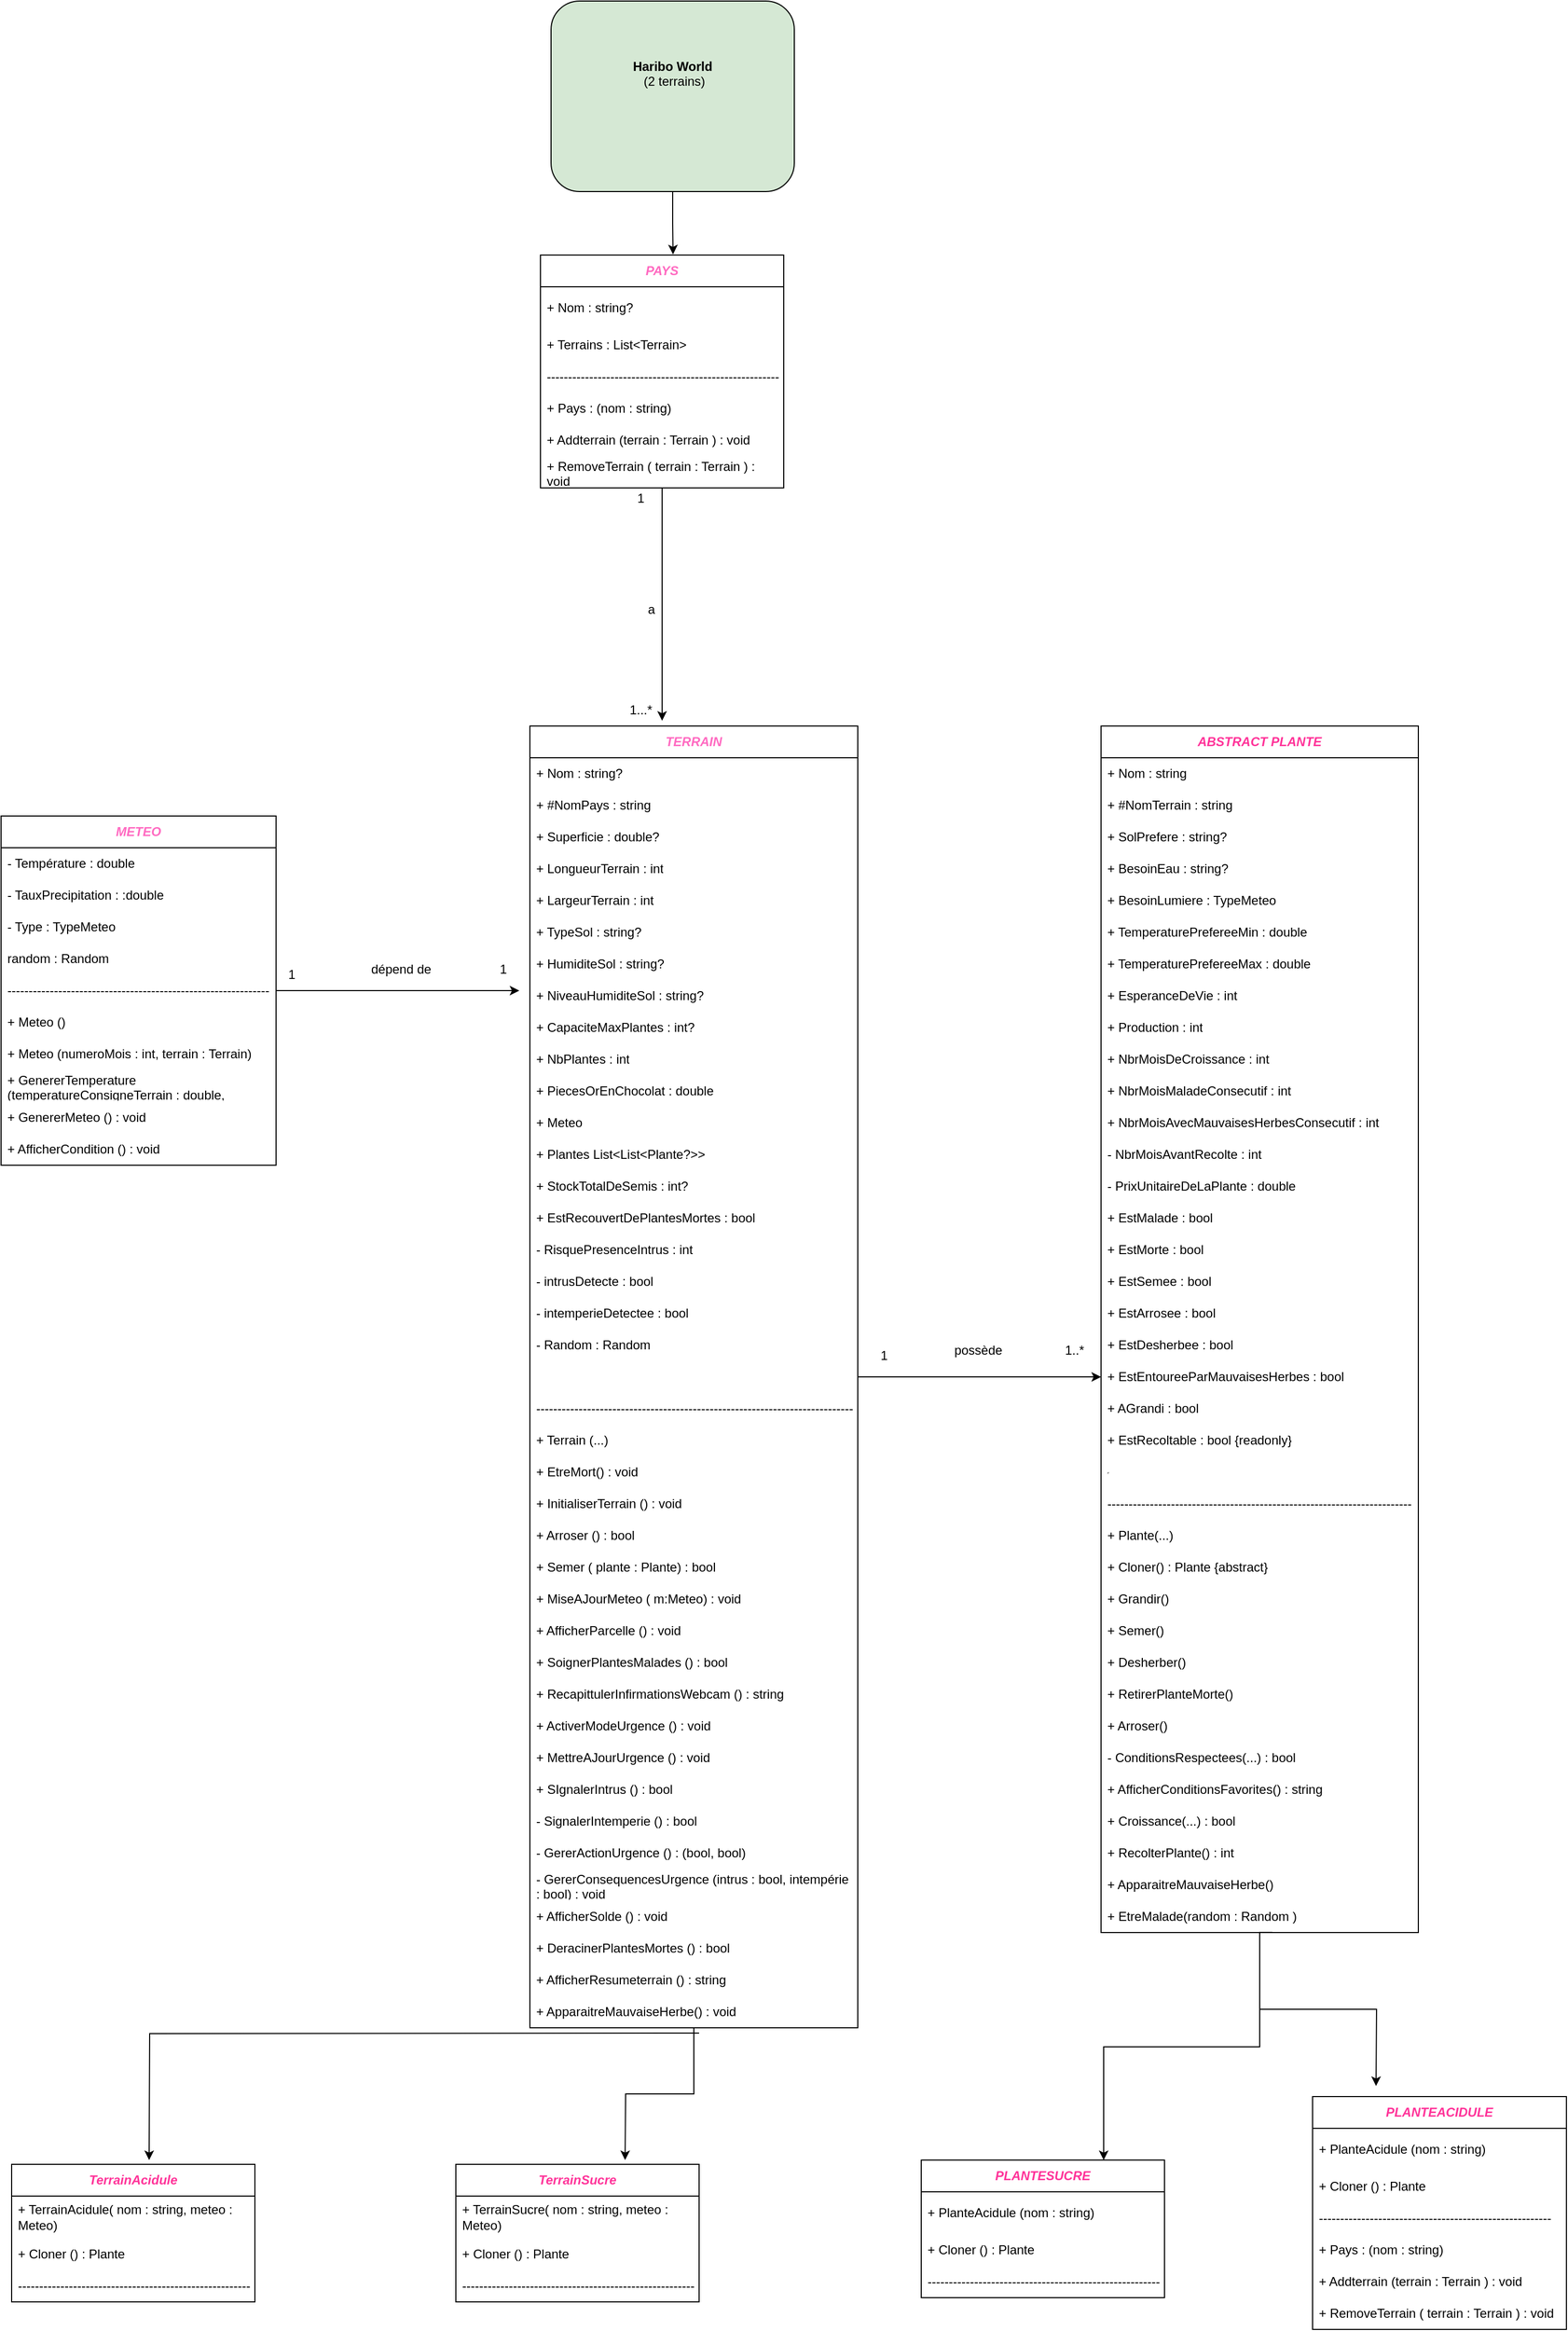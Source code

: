 <mxfile version="27.0.5">
  <diagram name="Page-1" id="EYV2EN1rzpi6UnxxphIq">
    <mxGraphModel dx="3484" dy="2849" grid="1" gridSize="10" guides="1" tooltips="1" connect="1" arrows="1" fold="1" page="1" pageScale="1" pageWidth="827" pageHeight="1169" math="0" shadow="0">
      <root>
        <mxCell id="0" />
        <mxCell id="1" parent="0" />
        <mxCell id="cwpiBcPENynCfEAYlMB5-4" style="edgeStyle=orthogonalEdgeStyle;rounded=0;orthogonalLoop=1;jettySize=auto;html=1;" edge="1" parent="1" source="jQ1ti13gLWVN2hdbeHUx-1">
          <mxGeometry relative="1" as="geometry">
            <mxPoint x="145" y="260" as="targetPoint" />
          </mxGeometry>
        </mxCell>
        <mxCell id="jQ1ti13gLWVN2hdbeHUx-1" value="&lt;font color=&quot;#ff6ac1&quot;&gt;&lt;span style=&quot;caret-color: rgb(255, 106, 193);&quot;&gt;&lt;b&gt;&lt;i&gt;PAYS&lt;/i&gt;&lt;/b&gt;&lt;/span&gt;&lt;/font&gt;" style="swimlane;fontStyle=0;childLayout=stackLayout;horizontal=1;startSize=30;horizontalStack=0;resizeParent=1;resizeParentMax=0;resizeLast=0;collapsible=1;marginBottom=0;whiteSpace=wrap;html=1;" parent="1" vertex="1">
          <mxGeometry x="30" y="-180" width="230" height="220" as="geometry">
            <mxRectangle x="320" y="70" width="70" height="30" as="alternateBounds" />
          </mxGeometry>
        </mxCell>
        <mxCell id="jQ1ti13gLWVN2hdbeHUx-2" value="+ Nom : string?" style="text;strokeColor=none;fillColor=none;align=left;verticalAlign=middle;spacingLeft=4;spacingRight=4;overflow=hidden;points=[[0,0.5],[1,0.5]];portConstraint=eastwest;rotatable=0;whiteSpace=wrap;html=1;" parent="jQ1ti13gLWVN2hdbeHUx-1" vertex="1">
          <mxGeometry y="30" width="230" height="40" as="geometry" />
        </mxCell>
        <mxCell id="jQ1ti13gLWVN2hdbeHUx-3" value="+ Terrains : List&amp;lt;Terrain&amp;gt;" style="text;strokeColor=none;fillColor=none;align=left;verticalAlign=middle;spacingLeft=4;spacingRight=4;overflow=hidden;points=[[0,0.5],[1,0.5]];portConstraint=eastwest;rotatable=0;whiteSpace=wrap;html=1;" parent="jQ1ti13gLWVN2hdbeHUx-1" vertex="1">
          <mxGeometry y="70" width="230" height="30" as="geometry" />
        </mxCell>
        <mxCell id="jQ1ti13gLWVN2hdbeHUx-10" value="-------------------------------------------------------" style="text;strokeColor=none;fillColor=none;align=left;verticalAlign=middle;spacingLeft=4;spacingRight=4;overflow=hidden;points=[[0,0.5],[1,0.5]];portConstraint=eastwest;rotatable=0;whiteSpace=wrap;html=1;" parent="jQ1ti13gLWVN2hdbeHUx-1" vertex="1">
          <mxGeometry y="100" width="230" height="30" as="geometry" />
        </mxCell>
        <mxCell id="jQ1ti13gLWVN2hdbeHUx-11" value="+ Pays : (nom : string)" style="text;strokeColor=none;fillColor=none;align=left;verticalAlign=middle;spacingLeft=4;spacingRight=4;overflow=hidden;points=[[0,0.5],[1,0.5]];portConstraint=eastwest;rotatable=0;whiteSpace=wrap;html=1;" parent="jQ1ti13gLWVN2hdbeHUx-1" vertex="1">
          <mxGeometry y="130" width="230" height="30" as="geometry" />
        </mxCell>
        <mxCell id="oMwAwxc9A62jlJf4TWYF-377" value="+ Addterrain (terrain : Terrain ) : void &amp;nbsp;" style="text;strokeColor=none;fillColor=none;align=left;verticalAlign=middle;spacingLeft=4;spacingRight=4;overflow=hidden;points=[[0,0.5],[1,0.5]];portConstraint=eastwest;rotatable=0;whiteSpace=wrap;html=1;" parent="jQ1ti13gLWVN2hdbeHUx-1" vertex="1">
          <mxGeometry y="160" width="230" height="30" as="geometry" />
        </mxCell>
        <mxCell id="oMwAwxc9A62jlJf4TWYF-376" value="+ RemoveTerrain ( terrain : Terrain ) : void" style="text;strokeColor=none;fillColor=none;align=left;verticalAlign=middle;spacingLeft=4;spacingRight=4;overflow=hidden;points=[[0,0.5],[1,0.5]];portConstraint=eastwest;rotatable=0;whiteSpace=wrap;html=1;" parent="jQ1ti13gLWVN2hdbeHUx-1" vertex="1">
          <mxGeometry y="190" width="230" height="30" as="geometry" />
        </mxCell>
        <mxCell id="cwpiBcPENynCfEAYlMB5-12" style="edgeStyle=orthogonalEdgeStyle;rounded=0;orthogonalLoop=1;jettySize=auto;html=1;" edge="1" parent="1" source="jQ1ti13gLWVN2hdbeHUx-5">
          <mxGeometry relative="1" as="geometry">
            <mxPoint x="10" y="515" as="targetPoint" />
          </mxGeometry>
        </mxCell>
        <mxCell id="jQ1ti13gLWVN2hdbeHUx-5" value="&lt;font color=&quot;#ff6ac1&quot;&gt;&lt;span style=&quot;caret-color: rgb(18, 18, 18);&quot;&gt;&lt;b&gt;&lt;i&gt;METEO&lt;/i&gt;&lt;/b&gt;&lt;/span&gt;&lt;/font&gt;" style="swimlane;fontStyle=0;childLayout=stackLayout;horizontal=1;startSize=30;horizontalStack=0;resizeParent=1;resizeParentMax=0;resizeLast=0;collapsible=1;marginBottom=0;whiteSpace=wrap;html=1;" parent="1" vertex="1">
          <mxGeometry x="-480" y="350" width="260" height="330" as="geometry" />
        </mxCell>
        <mxCell id="jQ1ti13gLWVN2hdbeHUx-6" value="- Température : double&amp;nbsp;" style="text;strokeColor=none;fillColor=none;align=left;verticalAlign=middle;spacingLeft=4;spacingRight=4;overflow=hidden;points=[[0,0.5],[1,0.5]];portConstraint=eastwest;rotatable=0;whiteSpace=wrap;html=1;" parent="jQ1ti13gLWVN2hdbeHUx-5" vertex="1">
          <mxGeometry y="30" width="260" height="30" as="geometry" />
        </mxCell>
        <mxCell id="jQ1ti13gLWVN2hdbeHUx-7" value="- TauxPrecipitation : :double&amp;nbsp;" style="text;strokeColor=none;fillColor=none;align=left;verticalAlign=middle;spacingLeft=4;spacingRight=4;overflow=hidden;points=[[0,0.5],[1,0.5]];portConstraint=eastwest;rotatable=0;whiteSpace=wrap;html=1;" parent="jQ1ti13gLWVN2hdbeHUx-5" vertex="1">
          <mxGeometry y="60" width="260" height="30" as="geometry" />
        </mxCell>
        <mxCell id="jQ1ti13gLWVN2hdbeHUx-8" value="- Type : TypeMeteo&amp;nbsp;" style="text;strokeColor=none;fillColor=none;align=left;verticalAlign=middle;spacingLeft=4;spacingRight=4;overflow=hidden;points=[[0,0.5],[1,0.5]];portConstraint=eastwest;rotatable=0;whiteSpace=wrap;html=1;" parent="jQ1ti13gLWVN2hdbeHUx-5" vertex="1">
          <mxGeometry y="90" width="260" height="30" as="geometry" />
        </mxCell>
        <mxCell id="oMwAwxc9A62jlJf4TWYF-383" value="random : Random" style="text;strokeColor=none;fillColor=none;align=left;verticalAlign=middle;spacingLeft=4;spacingRight=4;overflow=hidden;points=[[0,0.5],[1,0.5]];portConstraint=eastwest;rotatable=0;whiteSpace=wrap;html=1;" parent="jQ1ti13gLWVN2hdbeHUx-5" vertex="1">
          <mxGeometry y="120" width="260" height="30" as="geometry" />
        </mxCell>
        <mxCell id="oMwAwxc9A62jlJf4TWYF-382" value="--------------------------------------------------------------" style="text;strokeColor=none;fillColor=none;align=left;verticalAlign=middle;spacingLeft=4;spacingRight=4;overflow=hidden;points=[[0,0.5],[1,0.5]];portConstraint=eastwest;rotatable=0;whiteSpace=wrap;html=1;" parent="jQ1ti13gLWVN2hdbeHUx-5" vertex="1">
          <mxGeometry y="150" width="260" height="30" as="geometry" />
        </mxCell>
        <mxCell id="oMwAwxc9A62jlJf4TWYF-387" value="+ Meteo ()" style="text;strokeColor=none;fillColor=none;align=left;verticalAlign=middle;spacingLeft=4;spacingRight=4;overflow=hidden;points=[[0,0.5],[1,0.5]];portConstraint=eastwest;rotatable=0;whiteSpace=wrap;html=1;" parent="jQ1ti13gLWVN2hdbeHUx-5" vertex="1">
          <mxGeometry y="180" width="260" height="30" as="geometry" />
        </mxCell>
        <mxCell id="oMwAwxc9A62jlJf4TWYF-386" value="+ Meteo (numeroMois : int, terrain : Terrain)&amp;nbsp;" style="text;strokeColor=none;fillColor=none;align=left;verticalAlign=middle;spacingLeft=4;spacingRight=4;overflow=hidden;points=[[0,0.5],[1,0.5]];portConstraint=eastwest;rotatable=0;whiteSpace=wrap;html=1;" parent="jQ1ti13gLWVN2hdbeHUx-5" vertex="1">
          <mxGeometry y="210" width="260" height="30" as="geometry" />
        </mxCell>
        <mxCell id="oMwAwxc9A62jlJf4TWYF-385" value="+ GenererTemperature (temperatureConsigneTerrain : double, numéroMois : int) : double&amp;nbsp;" style="text;strokeColor=none;fillColor=none;align=left;verticalAlign=middle;spacingLeft=4;spacingRight=4;overflow=hidden;points=[[0,0.5],[1,0.5]];portConstraint=eastwest;rotatable=0;whiteSpace=wrap;html=1;" parent="jQ1ti13gLWVN2hdbeHUx-5" vertex="1">
          <mxGeometry y="240" width="260" height="30" as="geometry" />
        </mxCell>
        <mxCell id="oMwAwxc9A62jlJf4TWYF-384" value="+ GenererMeteo () : void" style="text;strokeColor=none;fillColor=none;align=left;verticalAlign=middle;spacingLeft=4;spacingRight=4;overflow=hidden;points=[[0,0.5],[1,0.5]];portConstraint=eastwest;rotatable=0;whiteSpace=wrap;html=1;" parent="jQ1ti13gLWVN2hdbeHUx-5" vertex="1">
          <mxGeometry y="270" width="260" height="30" as="geometry" />
        </mxCell>
        <mxCell id="oMwAwxc9A62jlJf4TWYF-388" value="+ AfficherCondition () : void&amp;nbsp;" style="text;strokeColor=none;fillColor=none;align=left;verticalAlign=middle;spacingLeft=4;spacingRight=4;overflow=hidden;points=[[0,0.5],[1,0.5]];portConstraint=eastwest;rotatable=0;whiteSpace=wrap;html=1;" parent="jQ1ti13gLWVN2hdbeHUx-5" vertex="1">
          <mxGeometry y="300" width="260" height="30" as="geometry" />
        </mxCell>
        <mxCell id="cwpiBcPENynCfEAYlMB5-7" style="edgeStyle=orthogonalEdgeStyle;rounded=0;orthogonalLoop=1;jettySize=auto;html=1;entryX=0;entryY=0.5;entryDx=0;entryDy=0;" edge="1" parent="1" source="jQ1ti13gLWVN2hdbeHUx-18" target="oMwAwxc9A62jlJf4TWYF-99">
          <mxGeometry relative="1" as="geometry" />
        </mxCell>
        <mxCell id="cwpiBcPENynCfEAYlMB5-8" style="edgeStyle=orthogonalEdgeStyle;rounded=0;orthogonalLoop=1;jettySize=auto;html=1;" edge="1" parent="1">
          <mxGeometry relative="1" as="geometry">
            <mxPoint x="-340" y="1620" as="targetPoint" />
            <mxPoint x="180" y="1500" as="sourcePoint" />
          </mxGeometry>
        </mxCell>
        <mxCell id="cwpiBcPENynCfEAYlMB5-9" style="edgeStyle=orthogonalEdgeStyle;rounded=0;orthogonalLoop=1;jettySize=auto;html=1;" edge="1" parent="1" source="jQ1ti13gLWVN2hdbeHUx-18">
          <mxGeometry relative="1" as="geometry">
            <mxPoint x="110" y="1620" as="targetPoint" />
          </mxGeometry>
        </mxCell>
        <mxCell id="jQ1ti13gLWVN2hdbeHUx-18" value="&lt;font color=&quot;#ff6ac1&quot;&gt;&lt;span style=&quot;caret-color: rgb(255, 106, 193);&quot;&gt;&lt;b&gt;&lt;i&gt;TERRAIN&lt;/i&gt;&lt;/b&gt;&lt;/span&gt;&lt;/font&gt;" style="swimlane;fontStyle=0;childLayout=stackLayout;horizontal=1;startSize=30;horizontalStack=0;resizeParent=1;resizeParentMax=0;resizeLast=0;collapsible=1;marginBottom=0;whiteSpace=wrap;html=1;" parent="1" vertex="1">
          <mxGeometry x="20" y="265" width="310" height="1230" as="geometry" />
        </mxCell>
        <mxCell id="oMwAwxc9A62jlJf4TWYF-250" value="+ Nom : string?" style="text;strokeColor=none;fillColor=none;align=left;verticalAlign=middle;spacingLeft=4;spacingRight=4;overflow=hidden;points=[[0,0.5],[1,0.5]];portConstraint=eastwest;rotatable=0;whiteSpace=wrap;html=1;" parent="jQ1ti13gLWVN2hdbeHUx-18" vertex="1">
          <mxGeometry y="30" width="310" height="30" as="geometry" />
        </mxCell>
        <mxCell id="oMwAwxc9A62jlJf4TWYF-454" value="+ #NomPays : string" style="text;strokeColor=none;fillColor=none;align=left;verticalAlign=middle;spacingLeft=4;spacingRight=4;overflow=hidden;points=[[0,0.5],[1,0.5]];portConstraint=eastwest;rotatable=0;whiteSpace=wrap;html=1;" parent="jQ1ti13gLWVN2hdbeHUx-18" vertex="1">
          <mxGeometry y="60" width="310" height="30" as="geometry" />
        </mxCell>
        <mxCell id="oMwAwxc9A62jlJf4TWYF-57" value="+ Superficie : double?" style="text;strokeColor=none;fillColor=none;align=left;verticalAlign=middle;spacingLeft=4;spacingRight=4;overflow=hidden;points=[[0,0.5],[1,0.5]];portConstraint=eastwest;rotatable=0;whiteSpace=wrap;html=1;" parent="jQ1ti13gLWVN2hdbeHUx-18" vertex="1">
          <mxGeometry y="90" width="310" height="30" as="geometry" />
        </mxCell>
        <mxCell id="oMwAwxc9A62jlJf4TWYF-261" value="+ LongueurTerrain : int" style="text;strokeColor=none;fillColor=none;align=left;verticalAlign=middle;spacingLeft=4;spacingRight=4;overflow=hidden;points=[[0,0.5],[1,0.5]];portConstraint=eastwest;rotatable=0;whiteSpace=wrap;html=1;" parent="jQ1ti13gLWVN2hdbeHUx-18" vertex="1">
          <mxGeometry y="120" width="310" height="30" as="geometry" />
        </mxCell>
        <mxCell id="oMwAwxc9A62jlJf4TWYF-260" value="+ LargeurTerrain : int&amp;nbsp;" style="text;strokeColor=none;fillColor=none;align=left;verticalAlign=middle;spacingLeft=4;spacingRight=4;overflow=hidden;points=[[0,0.5],[1,0.5]];portConstraint=eastwest;rotatable=0;whiteSpace=wrap;html=1;" parent="jQ1ti13gLWVN2hdbeHUx-18" vertex="1">
          <mxGeometry y="150" width="310" height="30" as="geometry" />
        </mxCell>
        <mxCell id="oMwAwxc9A62jlJf4TWYF-259" value="+ TypeSol : string?&amp;nbsp;" style="text;strokeColor=none;fillColor=none;align=left;verticalAlign=middle;spacingLeft=4;spacingRight=4;overflow=hidden;points=[[0,0.5],[1,0.5]];portConstraint=eastwest;rotatable=0;whiteSpace=wrap;html=1;" parent="jQ1ti13gLWVN2hdbeHUx-18" vertex="1">
          <mxGeometry y="180" width="310" height="30" as="geometry" />
        </mxCell>
        <mxCell id="oMwAwxc9A62jlJf4TWYF-258" value="+ HumiditeSol : string?&amp;nbsp;" style="text;strokeColor=none;fillColor=none;align=left;verticalAlign=middle;spacingLeft=4;spacingRight=4;overflow=hidden;points=[[0,0.5],[1,0.5]];portConstraint=eastwest;rotatable=0;whiteSpace=wrap;html=1;" parent="jQ1ti13gLWVN2hdbeHUx-18" vertex="1">
          <mxGeometry y="210" width="310" height="30" as="geometry" />
        </mxCell>
        <mxCell id="oMwAwxc9A62jlJf4TWYF-257" value="+ NiveauHumiditeSol : string?" style="text;strokeColor=none;fillColor=none;align=left;verticalAlign=middle;spacingLeft=4;spacingRight=4;overflow=hidden;points=[[0,0.5],[1,0.5]];portConstraint=eastwest;rotatable=0;whiteSpace=wrap;html=1;" parent="jQ1ti13gLWVN2hdbeHUx-18" vertex="1">
          <mxGeometry y="240" width="310" height="30" as="geometry" />
        </mxCell>
        <mxCell id="oMwAwxc9A62jlJf4TWYF-256" value="+ CapaciteMaxPlantes : int?" style="text;strokeColor=none;fillColor=none;align=left;verticalAlign=middle;spacingLeft=4;spacingRight=4;overflow=hidden;points=[[0,0.5],[1,0.5]];portConstraint=eastwest;rotatable=0;whiteSpace=wrap;html=1;" parent="jQ1ti13gLWVN2hdbeHUx-18" vertex="1">
          <mxGeometry y="270" width="310" height="30" as="geometry" />
        </mxCell>
        <mxCell id="oMwAwxc9A62jlJf4TWYF-255" value="+ NbPlantes : int" style="text;strokeColor=none;fillColor=none;align=left;verticalAlign=middle;spacingLeft=4;spacingRight=4;overflow=hidden;points=[[0,0.5],[1,0.5]];portConstraint=eastwest;rotatable=0;whiteSpace=wrap;html=1;" parent="jQ1ti13gLWVN2hdbeHUx-18" vertex="1">
          <mxGeometry y="300" width="310" height="30" as="geometry" />
        </mxCell>
        <mxCell id="oMwAwxc9A62jlJf4TWYF-272" value="+ PiecesOrEnChocolat : double" style="text;strokeColor=none;fillColor=none;align=left;verticalAlign=middle;spacingLeft=4;spacingRight=4;overflow=hidden;points=[[0,0.5],[1,0.5]];portConstraint=eastwest;rotatable=0;whiteSpace=wrap;html=1;" parent="jQ1ti13gLWVN2hdbeHUx-18" vertex="1">
          <mxGeometry y="330" width="310" height="30" as="geometry" />
        </mxCell>
        <mxCell id="oMwAwxc9A62jlJf4TWYF-271" value="+ Meteo" style="text;strokeColor=none;fillColor=none;align=left;verticalAlign=middle;spacingLeft=4;spacingRight=4;overflow=hidden;points=[[0,0.5],[1,0.5]];portConstraint=eastwest;rotatable=0;whiteSpace=wrap;html=1;" parent="jQ1ti13gLWVN2hdbeHUx-18" vertex="1">
          <mxGeometry y="360" width="310" height="30" as="geometry" />
        </mxCell>
        <mxCell id="oMwAwxc9A62jlJf4TWYF-270" value="+ Plantes List&amp;lt;List&amp;lt;Plante?&amp;gt;&amp;gt;" style="text;strokeColor=none;fillColor=none;align=left;verticalAlign=middle;spacingLeft=4;spacingRight=4;overflow=hidden;points=[[0,0.5],[1,0.5]];portConstraint=eastwest;rotatable=0;whiteSpace=wrap;html=1;" parent="jQ1ti13gLWVN2hdbeHUx-18" vertex="1">
          <mxGeometry y="390" width="310" height="30" as="geometry" />
        </mxCell>
        <mxCell id="oMwAwxc9A62jlJf4TWYF-269" value="+ StockTotalDeSemis : int?" style="text;strokeColor=none;fillColor=none;align=left;verticalAlign=middle;spacingLeft=4;spacingRight=4;overflow=hidden;points=[[0,0.5],[1,0.5]];portConstraint=eastwest;rotatable=0;whiteSpace=wrap;html=1;" parent="jQ1ti13gLWVN2hdbeHUx-18" vertex="1">
          <mxGeometry y="420" width="310" height="30" as="geometry" />
        </mxCell>
        <mxCell id="oMwAwxc9A62jlJf4TWYF-268" value="+ EstRecouvertDePlantesMortes : bool" style="text;strokeColor=none;fillColor=none;align=left;verticalAlign=middle;spacingLeft=4;spacingRight=4;overflow=hidden;points=[[0,0.5],[1,0.5]];portConstraint=eastwest;rotatable=0;whiteSpace=wrap;html=1;" parent="jQ1ti13gLWVN2hdbeHUx-18" vertex="1">
          <mxGeometry y="450" width="310" height="30" as="geometry" />
        </mxCell>
        <mxCell id="oMwAwxc9A62jlJf4TWYF-267" value="- RisquePresenceIntrus : int" style="text;strokeColor=none;fillColor=none;align=left;verticalAlign=middle;spacingLeft=4;spacingRight=4;overflow=hidden;points=[[0,0.5],[1,0.5]];portConstraint=eastwest;rotatable=0;whiteSpace=wrap;html=1;" parent="jQ1ti13gLWVN2hdbeHUx-18" vertex="1">
          <mxGeometry y="480" width="310" height="30" as="geometry" />
        </mxCell>
        <mxCell id="oMwAwxc9A62jlJf4TWYF-266" value="- intrusDetecte : bool" style="text;strokeColor=none;fillColor=none;align=left;verticalAlign=middle;spacingLeft=4;spacingRight=4;overflow=hidden;points=[[0,0.5],[1,0.5]];portConstraint=eastwest;rotatable=0;whiteSpace=wrap;html=1;" parent="jQ1ti13gLWVN2hdbeHUx-18" vertex="1">
          <mxGeometry y="510" width="310" height="30" as="geometry" />
        </mxCell>
        <mxCell id="oMwAwxc9A62jlJf4TWYF-265" value="- intemperieDetectee : bool&amp;nbsp;" style="text;strokeColor=none;fillColor=none;align=left;verticalAlign=middle;spacingLeft=4;spacingRight=4;overflow=hidden;points=[[0,0.5],[1,0.5]];portConstraint=eastwest;rotatable=0;whiteSpace=wrap;html=1;" parent="jQ1ti13gLWVN2hdbeHUx-18" vertex="1">
          <mxGeometry y="540" width="310" height="30" as="geometry" />
        </mxCell>
        <mxCell id="oMwAwxc9A62jlJf4TWYF-264" value="- Random : Random" style="text;strokeColor=none;fillColor=none;align=left;verticalAlign=middle;spacingLeft=4;spacingRight=4;overflow=hidden;points=[[0,0.5],[1,0.5]];portConstraint=eastwest;rotatable=0;whiteSpace=wrap;html=1;" parent="jQ1ti13gLWVN2hdbeHUx-18" vertex="1">
          <mxGeometry y="570" width="310" height="30" as="geometry" />
        </mxCell>
        <mxCell id="oMwAwxc9A62jlJf4TWYF-263" style="text;strokeColor=none;fillColor=none;align=left;verticalAlign=middle;spacingLeft=4;spacingRight=4;overflow=hidden;points=[[0,0.5],[1,0.5]];portConstraint=eastwest;rotatable=0;whiteSpace=wrap;html=1;" parent="jQ1ti13gLWVN2hdbeHUx-18" vertex="1">
          <mxGeometry y="600" width="310" height="30" as="geometry" />
        </mxCell>
        <mxCell id="oMwAwxc9A62jlJf4TWYF-378" value="---------------------------------------------------------------------------" style="text;strokeColor=none;fillColor=none;align=left;verticalAlign=middle;spacingLeft=4;spacingRight=4;overflow=hidden;points=[[0,0.5],[1,0.5]];portConstraint=eastwest;rotatable=0;whiteSpace=wrap;html=1;" parent="jQ1ti13gLWVN2hdbeHUx-18" vertex="1">
          <mxGeometry y="630" width="310" height="30" as="geometry" />
        </mxCell>
        <mxCell id="oMwAwxc9A62jlJf4TWYF-262" value="+ Terrain (...)" style="text;strokeColor=none;fillColor=none;align=left;verticalAlign=middle;spacingLeft=4;spacingRight=4;overflow=hidden;points=[[0,0.5],[1,0.5]];portConstraint=eastwest;rotatable=0;whiteSpace=wrap;html=1;" parent="jQ1ti13gLWVN2hdbeHUx-18" vertex="1">
          <mxGeometry y="660" width="310" height="30" as="geometry" />
        </mxCell>
        <mxCell id="oMwAwxc9A62jlJf4TWYF-361" value="+ EtreMort() : void&amp;nbsp;" style="text;strokeColor=none;fillColor=none;align=left;verticalAlign=middle;spacingLeft=4;spacingRight=4;overflow=hidden;points=[[0,0.5],[1,0.5]];portConstraint=eastwest;rotatable=0;whiteSpace=wrap;html=1;" parent="jQ1ti13gLWVN2hdbeHUx-18" vertex="1">
          <mxGeometry y="690" width="310" height="30" as="geometry" />
        </mxCell>
        <mxCell id="oMwAwxc9A62jlJf4TWYF-360" value="+ InitialiserTerrain () : void&amp;nbsp;" style="text;strokeColor=none;fillColor=none;align=left;verticalAlign=middle;spacingLeft=4;spacingRight=4;overflow=hidden;points=[[0,0.5],[1,0.5]];portConstraint=eastwest;rotatable=0;whiteSpace=wrap;html=1;" parent="jQ1ti13gLWVN2hdbeHUx-18" vertex="1">
          <mxGeometry y="720" width="310" height="30" as="geometry" />
        </mxCell>
        <mxCell id="oMwAwxc9A62jlJf4TWYF-359" value="+ Arroser () : bool" style="text;strokeColor=none;fillColor=none;align=left;verticalAlign=middle;spacingLeft=4;spacingRight=4;overflow=hidden;points=[[0,0.5],[1,0.5]];portConstraint=eastwest;rotatable=0;whiteSpace=wrap;html=1;" parent="jQ1ti13gLWVN2hdbeHUx-18" vertex="1">
          <mxGeometry y="750" width="310" height="30" as="geometry" />
        </mxCell>
        <mxCell id="oMwAwxc9A62jlJf4TWYF-358" value="+ Semer ( plante : Plante) : bool" style="text;strokeColor=none;fillColor=none;align=left;verticalAlign=middle;spacingLeft=4;spacingRight=4;overflow=hidden;points=[[0,0.5],[1,0.5]];portConstraint=eastwest;rotatable=0;whiteSpace=wrap;html=1;" parent="jQ1ti13gLWVN2hdbeHUx-18" vertex="1">
          <mxGeometry y="780" width="310" height="30" as="geometry" />
        </mxCell>
        <mxCell id="oMwAwxc9A62jlJf4TWYF-357" value="+ MiseAJourMeteo ( m:Meteo) : void" style="text;strokeColor=none;fillColor=none;align=left;verticalAlign=middle;spacingLeft=4;spacingRight=4;overflow=hidden;points=[[0,0.5],[1,0.5]];portConstraint=eastwest;rotatable=0;whiteSpace=wrap;html=1;" parent="jQ1ti13gLWVN2hdbeHUx-18" vertex="1">
          <mxGeometry y="810" width="310" height="30" as="geometry" />
        </mxCell>
        <mxCell id="oMwAwxc9A62jlJf4TWYF-356" value="+ AfficherParcelle () : void&amp;nbsp;" style="text;strokeColor=none;fillColor=none;align=left;verticalAlign=middle;spacingLeft=4;spacingRight=4;overflow=hidden;points=[[0,0.5],[1,0.5]];portConstraint=eastwest;rotatable=0;whiteSpace=wrap;html=1;" parent="jQ1ti13gLWVN2hdbeHUx-18" vertex="1">
          <mxGeometry y="840" width="310" height="30" as="geometry" />
        </mxCell>
        <mxCell id="oMwAwxc9A62jlJf4TWYF-355" value="+ SoignerPlantesMalades () : bool&amp;nbsp;" style="text;strokeColor=none;fillColor=none;align=left;verticalAlign=middle;spacingLeft=4;spacingRight=4;overflow=hidden;points=[[0,0.5],[1,0.5]];portConstraint=eastwest;rotatable=0;whiteSpace=wrap;html=1;" parent="jQ1ti13gLWVN2hdbeHUx-18" vertex="1">
          <mxGeometry y="870" width="310" height="30" as="geometry" />
        </mxCell>
        <mxCell id="oMwAwxc9A62jlJf4TWYF-367" value="+ RecapittulerInfirmationsWebcam () : string" style="text;strokeColor=none;fillColor=none;align=left;verticalAlign=middle;spacingLeft=4;spacingRight=4;overflow=hidden;points=[[0,0.5],[1,0.5]];portConstraint=eastwest;rotatable=0;whiteSpace=wrap;html=1;" parent="jQ1ti13gLWVN2hdbeHUx-18" vertex="1">
          <mxGeometry y="900" width="310" height="30" as="geometry" />
        </mxCell>
        <mxCell id="oMwAwxc9A62jlJf4TWYF-366" value="+ ActiverModeUrgence () : void&amp;nbsp;" style="text;strokeColor=none;fillColor=none;align=left;verticalAlign=middle;spacingLeft=4;spacingRight=4;overflow=hidden;points=[[0,0.5],[1,0.5]];portConstraint=eastwest;rotatable=0;whiteSpace=wrap;html=1;" parent="jQ1ti13gLWVN2hdbeHUx-18" vertex="1">
          <mxGeometry y="930" width="310" height="30" as="geometry" />
        </mxCell>
        <mxCell id="oMwAwxc9A62jlJf4TWYF-365" value="+ MettreAJourUrgence () : void" style="text;strokeColor=none;fillColor=none;align=left;verticalAlign=middle;spacingLeft=4;spacingRight=4;overflow=hidden;points=[[0,0.5],[1,0.5]];portConstraint=eastwest;rotatable=0;whiteSpace=wrap;html=1;" parent="jQ1ti13gLWVN2hdbeHUx-18" vertex="1">
          <mxGeometry y="960" width="310" height="30" as="geometry" />
        </mxCell>
        <mxCell id="oMwAwxc9A62jlJf4TWYF-364" value="+ SIgnalerIntrus () : bool" style="text;strokeColor=none;fillColor=none;align=left;verticalAlign=middle;spacingLeft=4;spacingRight=4;overflow=hidden;points=[[0,0.5],[1,0.5]];portConstraint=eastwest;rotatable=0;whiteSpace=wrap;html=1;" parent="jQ1ti13gLWVN2hdbeHUx-18" vertex="1">
          <mxGeometry y="990" width="310" height="30" as="geometry" />
        </mxCell>
        <mxCell id="oMwAwxc9A62jlJf4TWYF-363" value="- SignalerIntemperie () : bool" style="text;strokeColor=none;fillColor=none;align=left;verticalAlign=middle;spacingLeft=4;spacingRight=4;overflow=hidden;points=[[0,0.5],[1,0.5]];portConstraint=eastwest;rotatable=0;whiteSpace=wrap;html=1;" parent="jQ1ti13gLWVN2hdbeHUx-18" vertex="1">
          <mxGeometry y="1020" width="310" height="30" as="geometry" />
        </mxCell>
        <mxCell id="oMwAwxc9A62jlJf4TWYF-362" value="- GererActionUrgence () : (bool, bool)&amp;nbsp;" style="text;strokeColor=none;fillColor=none;align=left;verticalAlign=middle;spacingLeft=4;spacingRight=4;overflow=hidden;points=[[0,0.5],[1,0.5]];portConstraint=eastwest;rotatable=0;whiteSpace=wrap;html=1;" parent="jQ1ti13gLWVN2hdbeHUx-18" vertex="1">
          <mxGeometry y="1050" width="310" height="30" as="geometry" />
        </mxCell>
        <mxCell id="oMwAwxc9A62jlJf4TWYF-368" value="- GererConsequencesUrgence (intrus : bool, intempérie : bool) : void" style="text;strokeColor=none;fillColor=none;align=left;verticalAlign=middle;spacingLeft=4;spacingRight=4;overflow=hidden;points=[[0,0.5],[1,0.5]];portConstraint=eastwest;rotatable=0;whiteSpace=wrap;html=1;" parent="jQ1ti13gLWVN2hdbeHUx-18" vertex="1">
          <mxGeometry y="1080" width="310" height="30" as="geometry" />
        </mxCell>
        <mxCell id="oMwAwxc9A62jlJf4TWYF-373" value="+ AfficherSolde () : void&amp;nbsp;" style="text;strokeColor=none;fillColor=none;align=left;verticalAlign=middle;spacingLeft=4;spacingRight=4;overflow=hidden;points=[[0,0.5],[1,0.5]];portConstraint=eastwest;rotatable=0;whiteSpace=wrap;html=1;" parent="jQ1ti13gLWVN2hdbeHUx-18" vertex="1">
          <mxGeometry y="1110" width="310" height="30" as="geometry" />
        </mxCell>
        <mxCell id="oMwAwxc9A62jlJf4TWYF-372" value="+ DeracinerPlantesMortes () : bool&amp;nbsp;" style="text;strokeColor=none;fillColor=none;align=left;verticalAlign=middle;spacingLeft=4;spacingRight=4;overflow=hidden;points=[[0,0.5],[1,0.5]];portConstraint=eastwest;rotatable=0;whiteSpace=wrap;html=1;" parent="jQ1ti13gLWVN2hdbeHUx-18" vertex="1">
          <mxGeometry y="1140" width="310" height="30" as="geometry" />
        </mxCell>
        <mxCell id="oMwAwxc9A62jlJf4TWYF-371" value="+ AfficherResumeterrain () : string" style="text;strokeColor=none;fillColor=none;align=left;verticalAlign=middle;spacingLeft=4;spacingRight=4;overflow=hidden;points=[[0,0.5],[1,0.5]];portConstraint=eastwest;rotatable=0;whiteSpace=wrap;html=1;" parent="jQ1ti13gLWVN2hdbeHUx-18" vertex="1">
          <mxGeometry y="1170" width="310" height="30" as="geometry" />
        </mxCell>
        <mxCell id="oMwAwxc9A62jlJf4TWYF-370" value="+ ApparaitreMauvaiseHerbe() : void" style="text;strokeColor=none;fillColor=none;align=left;verticalAlign=middle;spacingLeft=4;spacingRight=4;overflow=hidden;points=[[0,0.5],[1,0.5]];portConstraint=eastwest;rotatable=0;whiteSpace=wrap;html=1;" parent="jQ1ti13gLWVN2hdbeHUx-18" vertex="1">
          <mxGeometry y="1200" width="310" height="30" as="geometry" />
        </mxCell>
        <mxCell id="cwpiBcPENynCfEAYlMB5-10" style="edgeStyle=orthogonalEdgeStyle;rounded=0;orthogonalLoop=1;jettySize=auto;html=1;entryX=0.75;entryY=0;entryDx=0;entryDy=0;exitX=0.54;exitY=0.995;exitDx=0;exitDy=0;exitPerimeter=0;" edge="1" parent="1" source="oMwAwxc9A62jlJf4TWYF-235" target="oMwAwxc9A62jlJf4TWYF-396">
          <mxGeometry relative="1" as="geometry">
            <mxPoint x="730" y="1420" as="sourcePoint" />
            <Array as="points">
              <mxPoint x="710" y="1405" />
              <mxPoint x="710" y="1513" />
              <mxPoint x="563" y="1513" />
            </Array>
          </mxGeometry>
        </mxCell>
        <mxCell id="cwpiBcPENynCfEAYlMB5-11" style="edgeStyle=orthogonalEdgeStyle;rounded=0;orthogonalLoop=1;jettySize=auto;html=1;" edge="1" parent="1" source="jQ1ti13gLWVN2hdbeHUx-38">
          <mxGeometry relative="1" as="geometry">
            <mxPoint x="820" y="1550" as="targetPoint" />
          </mxGeometry>
        </mxCell>
        <mxCell id="jQ1ti13gLWVN2hdbeHUx-38" value="&lt;b&gt;&lt;font style=&quot;color: rgb(255, 51, 153);&quot;&gt;&lt;i&gt;ABSTRACT PLANTE&lt;/i&gt;&lt;/font&gt;&lt;/b&gt;" style="swimlane;fontStyle=0;childLayout=stackLayout;horizontal=1;startSize=30;horizontalStack=0;resizeParent=1;resizeParentMax=0;resizeLast=0;collapsible=1;marginBottom=0;whiteSpace=wrap;html=1;container=1;" parent="1" vertex="1">
          <mxGeometry x="560" y="265" width="300" height="1140" as="geometry" />
        </mxCell>
        <mxCell id="jQ1ti13gLWVN2hdbeHUx-40" value="+ Nom : string" style="text;strokeColor=none;fillColor=none;align=left;verticalAlign=middle;spacingLeft=4;spacingRight=4;overflow=hidden;points=[[0,0.5],[1,0.5]];portConstraint=eastwest;rotatable=0;whiteSpace=wrap;html=1;" parent="jQ1ti13gLWVN2hdbeHUx-38" vertex="1">
          <mxGeometry y="30" width="300" height="30" as="geometry" />
        </mxCell>
        <mxCell id="oMwAwxc9A62jlJf4TWYF-456" value="+ #NomTerrain : string" style="text;strokeColor=none;fillColor=none;align=left;verticalAlign=middle;spacingLeft=4;spacingRight=4;overflow=hidden;points=[[0,0.5],[1,0.5]];portConstraint=eastwest;rotatable=0;whiteSpace=wrap;html=1;" parent="jQ1ti13gLWVN2hdbeHUx-38" vertex="1">
          <mxGeometry y="60" width="300" height="30" as="geometry" />
        </mxCell>
        <mxCell id="oMwAwxc9A62jlJf4TWYF-58" value="+ SolPrefere : string?" style="text;strokeColor=none;fillColor=none;align=left;verticalAlign=middle;spacingLeft=4;spacingRight=4;overflow=hidden;points=[[0,0.5],[1,0.5]];portConstraint=eastwest;rotatable=0;whiteSpace=wrap;html=1;" parent="jQ1ti13gLWVN2hdbeHUx-38" vertex="1">
          <mxGeometry y="90" width="300" height="30" as="geometry" />
        </mxCell>
        <mxCell id="oMwAwxc9A62jlJf4TWYF-60" value="+ BesoinEau : string?" style="text;strokeColor=none;fillColor=none;align=left;verticalAlign=middle;spacingLeft=4;spacingRight=4;overflow=hidden;points=[[0,0.5],[1,0.5]];portConstraint=eastwest;rotatable=0;whiteSpace=wrap;html=1;" parent="jQ1ti13gLWVN2hdbeHUx-38" vertex="1">
          <mxGeometry y="120" width="300" height="30" as="geometry" />
        </mxCell>
        <mxCell id="oMwAwxc9A62jlJf4TWYF-61" value="+ BesoinLumiere : TypeMeteo" style="text;strokeColor=none;fillColor=none;align=left;verticalAlign=middle;spacingLeft=4;spacingRight=4;overflow=hidden;points=[[0,0.5],[1,0.5]];portConstraint=eastwest;rotatable=0;whiteSpace=wrap;html=1;" parent="jQ1ti13gLWVN2hdbeHUx-38" vertex="1">
          <mxGeometry y="150" width="300" height="30" as="geometry" />
        </mxCell>
        <mxCell id="oMwAwxc9A62jlJf4TWYF-62" value="+ TemperaturePrefereeMin : double" style="text;strokeColor=none;fillColor=none;align=left;verticalAlign=middle;spacingLeft=4;spacingRight=4;overflow=hidden;points=[[0,0.5],[1,0.5]];portConstraint=eastwest;rotatable=0;whiteSpace=wrap;html=1;" parent="jQ1ti13gLWVN2hdbeHUx-38" vertex="1">
          <mxGeometry y="180" width="300" height="30" as="geometry" />
        </mxCell>
        <mxCell id="oMwAwxc9A62jlJf4TWYF-63" value="+ TemperaturePrefereeMax : double" style="text;strokeColor=none;fillColor=none;align=left;verticalAlign=middle;spacingLeft=4;spacingRight=4;overflow=hidden;points=[[0,0.5],[1,0.5]];portConstraint=eastwest;rotatable=0;whiteSpace=wrap;html=1;" parent="jQ1ti13gLWVN2hdbeHUx-38" vertex="1">
          <mxGeometry y="210" width="300" height="30" as="geometry" />
        </mxCell>
        <mxCell id="oMwAwxc9A62jlJf4TWYF-64" value="+ EsperanceDeVie : int" style="text;strokeColor=none;fillColor=none;align=left;verticalAlign=middle;spacingLeft=4;spacingRight=4;overflow=hidden;points=[[0,0.5],[1,0.5]];portConstraint=eastwest;rotatable=0;whiteSpace=wrap;html=1;" parent="jQ1ti13gLWVN2hdbeHUx-38" vertex="1">
          <mxGeometry y="240" width="300" height="30" as="geometry" />
        </mxCell>
        <mxCell id="oMwAwxc9A62jlJf4TWYF-65" value="+ Production : int" style="text;strokeColor=none;fillColor=none;align=left;verticalAlign=middle;spacingLeft=4;spacingRight=4;overflow=hidden;points=[[0,0.5],[1,0.5]];portConstraint=eastwest;rotatable=0;whiteSpace=wrap;html=1;" parent="jQ1ti13gLWVN2hdbeHUx-38" vertex="1">
          <mxGeometry y="270" width="300" height="30" as="geometry" />
        </mxCell>
        <mxCell id="oMwAwxc9A62jlJf4TWYF-66" value="+ NbrMoisDeCroissance : int" style="text;strokeColor=none;fillColor=none;align=left;verticalAlign=middle;spacingLeft=4;spacingRight=4;overflow=hidden;points=[[0,0.5],[1,0.5]];portConstraint=eastwest;rotatable=0;whiteSpace=wrap;html=1;" parent="jQ1ti13gLWVN2hdbeHUx-38" vertex="1">
          <mxGeometry y="300" width="300" height="30" as="geometry" />
        </mxCell>
        <mxCell id="oMwAwxc9A62jlJf4TWYF-67" value="+ NbrMoisMaladeConsecutif : int" style="text;strokeColor=none;fillColor=none;align=left;verticalAlign=middle;spacingLeft=4;spacingRight=4;overflow=hidden;points=[[0,0.5],[1,0.5]];portConstraint=eastwest;rotatable=0;whiteSpace=wrap;html=1;" parent="jQ1ti13gLWVN2hdbeHUx-38" vertex="1">
          <mxGeometry y="330" width="300" height="30" as="geometry" />
        </mxCell>
        <mxCell id="oMwAwxc9A62jlJf4TWYF-68" value="+ NbrMoisAvecMauvaisesHerbesConsecutif : int" style="text;strokeColor=none;fillColor=none;align=left;verticalAlign=middle;spacingLeft=4;spacingRight=4;overflow=hidden;points=[[0,0.5],[1,0.5]];portConstraint=eastwest;rotatable=0;whiteSpace=wrap;html=1;" parent="jQ1ti13gLWVN2hdbeHUx-38" vertex="1">
          <mxGeometry y="360" width="300" height="30" as="geometry" />
        </mxCell>
        <mxCell id="oMwAwxc9A62jlJf4TWYF-69" value="- NbrMoisAvantRecolte : int" style="text;strokeColor=none;fillColor=none;align=left;verticalAlign=middle;spacingLeft=4;spacingRight=4;overflow=hidden;points=[[0,0.5],[1,0.5]];portConstraint=eastwest;rotatable=0;whiteSpace=wrap;html=1;" parent="jQ1ti13gLWVN2hdbeHUx-38" vertex="1">
          <mxGeometry y="390" width="300" height="30" as="geometry" />
        </mxCell>
        <mxCell id="oMwAwxc9A62jlJf4TWYF-70" value="- PrixUnitaireDeLaPlante : double" style="text;strokeColor=none;fillColor=none;align=left;verticalAlign=middle;spacingLeft=4;spacingRight=4;overflow=hidden;points=[[0,0.5],[1,0.5]];portConstraint=eastwest;rotatable=0;whiteSpace=wrap;html=1;" parent="jQ1ti13gLWVN2hdbeHUx-38" vertex="1">
          <mxGeometry y="420" width="300" height="30" as="geometry" />
        </mxCell>
        <mxCell id="oMwAwxc9A62jlJf4TWYF-71" value="+ EstMalade : bool" style="text;strokeColor=none;fillColor=none;align=left;verticalAlign=middle;spacingLeft=4;spacingRight=4;overflow=hidden;points=[[0,0.5],[1,0.5]];portConstraint=eastwest;rotatable=0;whiteSpace=wrap;html=1;" parent="jQ1ti13gLWVN2hdbeHUx-38" vertex="1">
          <mxGeometry y="450" width="300" height="30" as="geometry" />
        </mxCell>
        <mxCell id="oMwAwxc9A62jlJf4TWYF-74" value="+ EstMorte : bool" style="text;strokeColor=none;fillColor=none;align=left;verticalAlign=middle;spacingLeft=4;spacingRight=4;overflow=hidden;points=[[0,0.5],[1,0.5]];portConstraint=eastwest;rotatable=0;whiteSpace=wrap;html=1;" parent="jQ1ti13gLWVN2hdbeHUx-38" vertex="1">
          <mxGeometry y="480" width="300" height="30" as="geometry" />
        </mxCell>
        <mxCell id="oMwAwxc9A62jlJf4TWYF-75" value="+ EstSemee : bool" style="text;strokeColor=none;fillColor=none;align=left;verticalAlign=middle;spacingLeft=4;spacingRight=4;overflow=hidden;points=[[0,0.5],[1,0.5]];portConstraint=eastwest;rotatable=0;whiteSpace=wrap;html=1;" parent="jQ1ti13gLWVN2hdbeHUx-38" vertex="1">
          <mxGeometry y="510" width="300" height="30" as="geometry" />
        </mxCell>
        <mxCell id="oMwAwxc9A62jlJf4TWYF-76" value="+ EstArrosee : bool" style="text;strokeColor=none;fillColor=none;align=left;verticalAlign=middle;spacingLeft=4;spacingRight=4;overflow=hidden;points=[[0,0.5],[1,0.5]];portConstraint=eastwest;rotatable=0;whiteSpace=wrap;html=1;" parent="jQ1ti13gLWVN2hdbeHUx-38" vertex="1">
          <mxGeometry y="540" width="300" height="30" as="geometry" />
        </mxCell>
        <mxCell id="oMwAwxc9A62jlJf4TWYF-77" value="+ EstDesherbee : bool" style="text;strokeColor=none;fillColor=none;align=left;verticalAlign=middle;spacingLeft=4;spacingRight=4;overflow=hidden;points=[[0,0.5],[1,0.5]];portConstraint=eastwest;rotatable=0;whiteSpace=wrap;html=1;" parent="jQ1ti13gLWVN2hdbeHUx-38" vertex="1">
          <mxGeometry y="570" width="300" height="30" as="geometry" />
        </mxCell>
        <mxCell id="oMwAwxc9A62jlJf4TWYF-99" value="+ EstEntoureeParMauvaisesHerbes : bool" style="text;strokeColor=none;fillColor=none;align=left;verticalAlign=middle;spacingLeft=4;spacingRight=4;overflow=hidden;points=[[0,0.5],[1,0.5]];portConstraint=eastwest;rotatable=0;whiteSpace=wrap;html=1;" parent="jQ1ti13gLWVN2hdbeHUx-38" vertex="1">
          <mxGeometry y="600" width="300" height="30" as="geometry" />
        </mxCell>
        <mxCell id="oMwAwxc9A62jlJf4TWYF-100" value="+ AGrandi : bool" style="text;strokeColor=none;fillColor=none;align=left;verticalAlign=middle;spacingLeft=4;spacingRight=4;overflow=hidden;points=[[0,0.5],[1,0.5]];portConstraint=eastwest;rotatable=0;whiteSpace=wrap;html=1;" parent="jQ1ti13gLWVN2hdbeHUx-38" vertex="1">
          <mxGeometry y="630" width="300" height="30" as="geometry" />
        </mxCell>
        <mxCell id="oMwAwxc9A62jlJf4TWYF-101" value="+ EstRecoltable : bool {readonly}" style="text;strokeColor=none;fillColor=none;align=left;verticalAlign=middle;spacingLeft=4;spacingRight=4;overflow=hidden;points=[[0,0.5],[1,0.5]];portConstraint=eastwest;rotatable=0;whiteSpace=wrap;html=1;" parent="jQ1ti13gLWVN2hdbeHUx-38" vertex="1">
          <mxGeometry y="660" width="300" height="30" as="geometry" />
        </mxCell>
        <mxCell id="oMwAwxc9A62jlJf4TWYF-216" value="&lt;hr id=&quot;null&quot;&gt;" style="text;strokeColor=none;fillColor=none;align=left;verticalAlign=middle;spacingLeft=4;spacingRight=4;overflow=hidden;points=[[0,0.5],[1,0.5]];portConstraint=eastwest;rotatable=0;whiteSpace=wrap;html=1;" parent="jQ1ti13gLWVN2hdbeHUx-38" vertex="1">
          <mxGeometry y="690" width="300" height="30" as="geometry" />
        </mxCell>
        <mxCell id="oMwAwxc9A62jlJf4TWYF-379" value="------------------------------------------------------------------------" style="text;strokeColor=none;fillColor=none;align=left;verticalAlign=middle;spacingLeft=4;spacingRight=4;overflow=hidden;points=[[0,0.5],[1,0.5]];portConstraint=eastwest;rotatable=0;whiteSpace=wrap;html=1;" parent="jQ1ti13gLWVN2hdbeHUx-38" vertex="1">
          <mxGeometry y="720" width="300" height="30" as="geometry" />
        </mxCell>
        <mxCell id="oMwAwxc9A62jlJf4TWYF-218" value="+ Plante(...)" style="text;strokeColor=none;fillColor=none;align=left;verticalAlign=middle;spacingLeft=4;spacingRight=4;overflow=hidden;points=[[0,0.5],[1,0.5]];portConstraint=eastwest;rotatable=0;whiteSpace=wrap;html=1;" parent="jQ1ti13gLWVN2hdbeHUx-38" vertex="1">
          <mxGeometry y="750" width="300" height="30" as="geometry" />
        </mxCell>
        <mxCell id="oMwAwxc9A62jlJf4TWYF-220" value="+ Cloner() : Plante {abstract}" style="text;strokeColor=none;fillColor=none;align=left;verticalAlign=middle;spacingLeft=4;spacingRight=4;overflow=hidden;points=[[0,0.5],[1,0.5]];portConstraint=eastwest;rotatable=0;whiteSpace=wrap;html=1;" parent="jQ1ti13gLWVN2hdbeHUx-38" vertex="1">
          <mxGeometry y="780" width="300" height="30" as="geometry" />
        </mxCell>
        <mxCell id="oMwAwxc9A62jlJf4TWYF-219" value="+ Grandir()" style="text;strokeColor=none;fillColor=none;align=left;verticalAlign=middle;spacingLeft=4;spacingRight=4;overflow=hidden;points=[[0,0.5],[1,0.5]];portConstraint=eastwest;rotatable=0;whiteSpace=wrap;html=1;" parent="jQ1ti13gLWVN2hdbeHUx-38" vertex="1">
          <mxGeometry y="810" width="300" height="30" as="geometry" />
        </mxCell>
        <mxCell id="oMwAwxc9A62jlJf4TWYF-230" value="+ Semer()" style="text;strokeColor=none;fillColor=none;align=left;verticalAlign=middle;spacingLeft=4;spacingRight=4;overflow=hidden;points=[[0,0.5],[1,0.5]];portConstraint=eastwest;rotatable=0;whiteSpace=wrap;html=1;" parent="jQ1ti13gLWVN2hdbeHUx-38" vertex="1">
          <mxGeometry y="840" width="300" height="30" as="geometry" />
        </mxCell>
        <mxCell id="oMwAwxc9A62jlJf4TWYF-229" value="+ Desherber()" style="text;strokeColor=none;fillColor=none;align=left;verticalAlign=middle;spacingLeft=4;spacingRight=4;overflow=hidden;points=[[0,0.5],[1,0.5]];portConstraint=eastwest;rotatable=0;whiteSpace=wrap;html=1;" parent="jQ1ti13gLWVN2hdbeHUx-38" vertex="1">
          <mxGeometry y="870" width="300" height="30" as="geometry" />
        </mxCell>
        <mxCell id="oMwAwxc9A62jlJf4TWYF-228" value="+ RetirerPlanteMorte()" style="text;strokeColor=none;fillColor=none;align=left;verticalAlign=middle;spacingLeft=4;spacingRight=4;overflow=hidden;points=[[0,0.5],[1,0.5]];portConstraint=eastwest;rotatable=0;whiteSpace=wrap;html=1;" parent="jQ1ti13gLWVN2hdbeHUx-38" vertex="1">
          <mxGeometry y="900" width="300" height="30" as="geometry" />
        </mxCell>
        <mxCell id="oMwAwxc9A62jlJf4TWYF-227" value="+ Arroser()" style="text;strokeColor=none;fillColor=none;align=left;verticalAlign=middle;spacingLeft=4;spacingRight=4;overflow=hidden;points=[[0,0.5],[1,0.5]];portConstraint=eastwest;rotatable=0;whiteSpace=wrap;html=1;" parent="jQ1ti13gLWVN2hdbeHUx-38" vertex="1">
          <mxGeometry y="930" width="300" height="30" as="geometry" />
        </mxCell>
        <mxCell id="oMwAwxc9A62jlJf4TWYF-226" value="- ConditionsRespectees(...) : bool" style="text;strokeColor=none;fillColor=none;align=left;verticalAlign=middle;spacingLeft=4;spacingRight=4;overflow=hidden;points=[[0,0.5],[1,0.5]];portConstraint=eastwest;rotatable=0;whiteSpace=wrap;html=1;" parent="jQ1ti13gLWVN2hdbeHUx-38" vertex="1">
          <mxGeometry y="960" width="300" height="30" as="geometry" />
        </mxCell>
        <mxCell id="oMwAwxc9A62jlJf4TWYF-225" value="+ AfficherConditionsFavorites() : string" style="text;strokeColor=none;fillColor=none;align=left;verticalAlign=middle;spacingLeft=4;spacingRight=4;overflow=hidden;points=[[0,0.5],[1,0.5]];portConstraint=eastwest;rotatable=0;whiteSpace=wrap;html=1;" parent="jQ1ti13gLWVN2hdbeHUx-38" vertex="1">
          <mxGeometry y="990" width="300" height="30" as="geometry" />
        </mxCell>
        <mxCell id="oMwAwxc9A62jlJf4TWYF-224" value="+ Croissance(...) : bool" style="text;strokeColor=none;fillColor=none;align=left;verticalAlign=middle;spacingLeft=4;spacingRight=4;overflow=hidden;points=[[0,0.5],[1,0.5]];portConstraint=eastwest;rotatable=0;whiteSpace=wrap;html=1;" parent="jQ1ti13gLWVN2hdbeHUx-38" vertex="1">
          <mxGeometry y="1020" width="300" height="30" as="geometry" />
        </mxCell>
        <mxCell id="oMwAwxc9A62jlJf4TWYF-223" value="+ RecolterPlante() : int" style="text;strokeColor=none;fillColor=none;align=left;verticalAlign=middle;spacingLeft=4;spacingRight=4;overflow=hidden;points=[[0,0.5],[1,0.5]];portConstraint=eastwest;rotatable=0;whiteSpace=wrap;html=1;" parent="jQ1ti13gLWVN2hdbeHUx-38" vertex="1">
          <mxGeometry y="1050" width="300" height="30" as="geometry" />
        </mxCell>
        <mxCell id="oMwAwxc9A62jlJf4TWYF-222" value="+ ApparaitreMauvaiseHerbe()" style="text;strokeColor=none;fillColor=none;align=left;verticalAlign=middle;spacingLeft=4;spacingRight=4;overflow=hidden;points=[[0,0.5],[1,0.5]];portConstraint=eastwest;rotatable=0;whiteSpace=wrap;html=1;" parent="jQ1ti13gLWVN2hdbeHUx-38" vertex="1">
          <mxGeometry y="1080" width="300" height="30" as="geometry" />
        </mxCell>
        <mxCell id="oMwAwxc9A62jlJf4TWYF-235" value="+ EtreMalade(random : Random )&amp;nbsp;" style="text;strokeColor=none;fillColor=none;align=left;verticalAlign=middle;spacingLeft=4;spacingRight=4;overflow=hidden;points=[[0,0.5],[1,0.5]];portConstraint=eastwest;rotatable=0;whiteSpace=wrap;html=1;" parent="jQ1ti13gLWVN2hdbeHUx-38" vertex="1">
          <mxGeometry y="1110" width="300" height="30" as="geometry" />
        </mxCell>
        <mxCell id="jQ1ti13gLWVN2hdbeHUx-59" value="&lt;b&gt;Haribo World&lt;/b&gt;&lt;div&gt;&amp;nbsp;(2 terrains)&lt;div&gt;&lt;br&gt;&lt;/div&gt;&lt;div&gt;&lt;br&gt;&lt;/div&gt;&lt;div&gt;&lt;div&gt;&lt;br&gt;&lt;/div&gt;&lt;/div&gt;&lt;/div&gt;" style="rounded=1;whiteSpace=wrap;html=1;fillColor=light-dark(#D5E8D4,#FFCCE6);fontColor=light-dark(#000000,#000000);" parent="1" vertex="1">
          <mxGeometry x="40" y="-420" width="230" height="180" as="geometry" />
        </mxCell>
        <mxCell id="oMwAwxc9A62jlJf4TWYF-389" value="&lt;b&gt;&lt;font style=&quot;color: rgb(255, 51, 153);&quot;&gt;&lt;i&gt;PLANTEACIDULE&lt;/i&gt;&lt;/font&gt;&lt;/b&gt;" style="swimlane;fontStyle=0;childLayout=stackLayout;horizontal=1;startSize=30;horizontalStack=0;resizeParent=1;resizeParentMax=0;resizeLast=0;collapsible=1;marginBottom=0;whiteSpace=wrap;html=1;" parent="1" vertex="1">
          <mxGeometry x="760" y="1560" width="240" height="220" as="geometry">
            <mxRectangle x="320" y="70" width="70" height="30" as="alternateBounds" />
          </mxGeometry>
        </mxCell>
        <mxCell id="oMwAwxc9A62jlJf4TWYF-390" value="+ PlanteAcidule (nom : string)" style="text;strokeColor=none;fillColor=none;align=left;verticalAlign=middle;spacingLeft=4;spacingRight=4;overflow=hidden;points=[[0,0.5],[1,0.5]];portConstraint=eastwest;rotatable=0;whiteSpace=wrap;html=1;" parent="oMwAwxc9A62jlJf4TWYF-389" vertex="1">
          <mxGeometry y="30" width="240" height="40" as="geometry" />
        </mxCell>
        <mxCell id="oMwAwxc9A62jlJf4TWYF-391" value="+ Cloner () : Plante" style="text;strokeColor=none;fillColor=none;align=left;verticalAlign=middle;spacingLeft=4;spacingRight=4;overflow=hidden;points=[[0,0.5],[1,0.5]];portConstraint=eastwest;rotatable=0;whiteSpace=wrap;html=1;" parent="oMwAwxc9A62jlJf4TWYF-389" vertex="1">
          <mxGeometry y="70" width="240" height="30" as="geometry" />
        </mxCell>
        <mxCell id="oMwAwxc9A62jlJf4TWYF-392" value="-------------------------------------------------------" style="text;strokeColor=none;fillColor=none;align=left;verticalAlign=middle;spacingLeft=4;spacingRight=4;overflow=hidden;points=[[0,0.5],[1,0.5]];portConstraint=eastwest;rotatable=0;whiteSpace=wrap;html=1;" parent="oMwAwxc9A62jlJf4TWYF-389" vertex="1">
          <mxGeometry y="100" width="240" height="30" as="geometry" />
        </mxCell>
        <mxCell id="oMwAwxc9A62jlJf4TWYF-393" value="+ Pays : (nom : string)" style="text;strokeColor=none;fillColor=none;align=left;verticalAlign=middle;spacingLeft=4;spacingRight=4;overflow=hidden;points=[[0,0.5],[1,0.5]];portConstraint=eastwest;rotatable=0;whiteSpace=wrap;html=1;" parent="oMwAwxc9A62jlJf4TWYF-389" vertex="1">
          <mxGeometry y="130" width="240" height="30" as="geometry" />
        </mxCell>
        <mxCell id="oMwAwxc9A62jlJf4TWYF-394" value="+ Addterrain (terrain : Terrain ) : void &amp;nbsp;" style="text;strokeColor=none;fillColor=none;align=left;verticalAlign=middle;spacingLeft=4;spacingRight=4;overflow=hidden;points=[[0,0.5],[1,0.5]];portConstraint=eastwest;rotatable=0;whiteSpace=wrap;html=1;" parent="oMwAwxc9A62jlJf4TWYF-389" vertex="1">
          <mxGeometry y="160" width="240" height="30" as="geometry" />
        </mxCell>
        <mxCell id="oMwAwxc9A62jlJf4TWYF-395" value="+ RemoveTerrain ( terrain : Terrain ) : void" style="text;strokeColor=none;fillColor=none;align=left;verticalAlign=middle;spacingLeft=4;spacingRight=4;overflow=hidden;points=[[0,0.5],[1,0.5]];portConstraint=eastwest;rotatable=0;whiteSpace=wrap;html=1;" parent="oMwAwxc9A62jlJf4TWYF-389" vertex="1">
          <mxGeometry y="190" width="240" height="30" as="geometry" />
        </mxCell>
        <mxCell id="oMwAwxc9A62jlJf4TWYF-396" value="&lt;b&gt;&lt;font style=&quot;color: rgb(255, 51, 153);&quot;&gt;&lt;i&gt;PLANTESUCRE&lt;/i&gt;&lt;/font&gt;&lt;/b&gt;" style="swimlane;fontStyle=0;childLayout=stackLayout;horizontal=1;startSize=30;horizontalStack=0;resizeParent=1;resizeParentMax=0;resizeLast=0;collapsible=1;marginBottom=0;whiteSpace=wrap;html=1;" parent="1" vertex="1">
          <mxGeometry x="390" y="1620" width="230" height="130" as="geometry">
            <mxRectangle x="320" y="70" width="70" height="30" as="alternateBounds" />
          </mxGeometry>
        </mxCell>
        <mxCell id="oMwAwxc9A62jlJf4TWYF-397" value="+ PlanteAcidule (nom : string)" style="text;strokeColor=none;fillColor=none;align=left;verticalAlign=middle;spacingLeft=4;spacingRight=4;overflow=hidden;points=[[0,0.5],[1,0.5]];portConstraint=eastwest;rotatable=0;whiteSpace=wrap;html=1;" parent="oMwAwxc9A62jlJf4TWYF-396" vertex="1">
          <mxGeometry y="30" width="230" height="40" as="geometry" />
        </mxCell>
        <mxCell id="oMwAwxc9A62jlJf4TWYF-398" value="+ Cloner () : Plante" style="text;strokeColor=none;fillColor=none;align=left;verticalAlign=middle;spacingLeft=4;spacingRight=4;overflow=hidden;points=[[0,0.5],[1,0.5]];portConstraint=eastwest;rotatable=0;whiteSpace=wrap;html=1;" parent="oMwAwxc9A62jlJf4TWYF-396" vertex="1">
          <mxGeometry y="70" width="230" height="30" as="geometry" />
        </mxCell>
        <mxCell id="oMwAwxc9A62jlJf4TWYF-399" value="-------------------------------------------------------" style="text;strokeColor=none;fillColor=none;align=left;verticalAlign=middle;spacingLeft=4;spacingRight=4;overflow=hidden;points=[[0,0.5],[1,0.5]];portConstraint=eastwest;rotatable=0;whiteSpace=wrap;html=1;" parent="oMwAwxc9A62jlJf4TWYF-396" vertex="1">
          <mxGeometry y="100" width="230" height="30" as="geometry" />
        </mxCell>
        <mxCell id="oMwAwxc9A62jlJf4TWYF-403" value="&lt;b&gt;&lt;font style=&quot;color: rgb(255, 51, 153);&quot;&gt;&lt;i&gt;TerrainSucre&lt;/i&gt;&lt;/font&gt;&lt;/b&gt;" style="swimlane;fontStyle=0;childLayout=stackLayout;horizontal=1;startSize=30;horizontalStack=0;resizeParent=1;resizeParentMax=0;resizeLast=0;collapsible=1;marginBottom=0;whiteSpace=wrap;html=1;" parent="1" vertex="1">
          <mxGeometry x="-50" y="1624" width="230" height="130" as="geometry">
            <mxRectangle x="320" y="70" width="70" height="30" as="alternateBounds" />
          </mxGeometry>
        </mxCell>
        <mxCell id="oMwAwxc9A62jlJf4TWYF-404" value="+ TerrainSucre( nom : string, meteo : Meteo)" style="text;strokeColor=none;fillColor=none;align=left;verticalAlign=middle;spacingLeft=4;spacingRight=4;overflow=hidden;points=[[0,0.5],[1,0.5]];portConstraint=eastwest;rotatable=0;whiteSpace=wrap;html=1;" parent="oMwAwxc9A62jlJf4TWYF-403" vertex="1">
          <mxGeometry y="30" width="230" height="40" as="geometry" />
        </mxCell>
        <mxCell id="oMwAwxc9A62jlJf4TWYF-405" value="+ Cloner () : Plante" style="text;strokeColor=none;fillColor=none;align=left;verticalAlign=middle;spacingLeft=4;spacingRight=4;overflow=hidden;points=[[0,0.5],[1,0.5]];portConstraint=eastwest;rotatable=0;whiteSpace=wrap;html=1;" parent="oMwAwxc9A62jlJf4TWYF-403" vertex="1">
          <mxGeometry y="70" width="230" height="30" as="geometry" />
        </mxCell>
        <mxCell id="oMwAwxc9A62jlJf4TWYF-406" value="-------------------------------------------------------" style="text;strokeColor=none;fillColor=none;align=left;verticalAlign=middle;spacingLeft=4;spacingRight=4;overflow=hidden;points=[[0,0.5],[1,0.5]];portConstraint=eastwest;rotatable=0;whiteSpace=wrap;html=1;" parent="oMwAwxc9A62jlJf4TWYF-403" vertex="1">
          <mxGeometry y="100" width="230" height="30" as="geometry" />
        </mxCell>
        <mxCell id="oMwAwxc9A62jlJf4TWYF-410" value="&lt;b&gt;&lt;font style=&quot;color: rgb(255, 51, 153);&quot;&gt;&lt;i&gt;TerrainAcidule&lt;/i&gt;&lt;/font&gt;&lt;/b&gt;" style="swimlane;fontStyle=0;childLayout=stackLayout;horizontal=1;startSize=30;horizontalStack=0;resizeParent=1;resizeParentMax=0;resizeLast=0;collapsible=1;marginBottom=0;whiteSpace=wrap;html=1;" parent="1" vertex="1">
          <mxGeometry x="-470" y="1624" width="230" height="130" as="geometry">
            <mxRectangle x="320" y="70" width="70" height="30" as="alternateBounds" />
          </mxGeometry>
        </mxCell>
        <mxCell id="oMwAwxc9A62jlJf4TWYF-411" value="+ TerrainAcidule( nom : string, meteo : Meteo)" style="text;strokeColor=none;fillColor=none;align=left;verticalAlign=middle;spacingLeft=4;spacingRight=4;overflow=hidden;points=[[0,0.5],[1,0.5]];portConstraint=eastwest;rotatable=0;whiteSpace=wrap;html=1;" parent="oMwAwxc9A62jlJf4TWYF-410" vertex="1">
          <mxGeometry y="30" width="230" height="40" as="geometry" />
        </mxCell>
        <mxCell id="oMwAwxc9A62jlJf4TWYF-412" value="+ Cloner () : Plante" style="text;strokeColor=none;fillColor=none;align=left;verticalAlign=middle;spacingLeft=4;spacingRight=4;overflow=hidden;points=[[0,0.5],[1,0.5]];portConstraint=eastwest;rotatable=0;whiteSpace=wrap;html=1;" parent="oMwAwxc9A62jlJf4TWYF-410" vertex="1">
          <mxGeometry y="70" width="230" height="30" as="geometry" />
        </mxCell>
        <mxCell id="oMwAwxc9A62jlJf4TWYF-413" value="-------------------------------------------------------" style="text;strokeColor=none;fillColor=none;align=left;verticalAlign=middle;spacingLeft=4;spacingRight=4;overflow=hidden;points=[[0,0.5],[1,0.5]];portConstraint=eastwest;rotatable=0;whiteSpace=wrap;html=1;" parent="oMwAwxc9A62jlJf4TWYF-410" vertex="1">
          <mxGeometry y="100" width="230" height="30" as="geometry" />
        </mxCell>
        <mxCell id="cwpiBcPENynCfEAYlMB5-2" style="edgeStyle=orthogonalEdgeStyle;rounded=0;orthogonalLoop=1;jettySize=auto;html=1;entryX=0.545;entryY=-0.003;entryDx=0;entryDy=0;entryPerimeter=0;" edge="1" parent="1" source="jQ1ti13gLWVN2hdbeHUx-59" target="jQ1ti13gLWVN2hdbeHUx-1">
          <mxGeometry relative="1" as="geometry" />
        </mxCell>
        <mxCell id="cwpiBcPENynCfEAYlMB5-13" value="a" style="text;html=1;align=center;verticalAlign=middle;whiteSpace=wrap;rounded=0;" vertex="1" parent="1">
          <mxGeometry x="120" y="140" width="30" height="30" as="geometry" />
        </mxCell>
        <mxCell id="cwpiBcPENynCfEAYlMB5-14" value="dépend de&amp;nbsp;" style="text;html=1;align=center;verticalAlign=middle;whiteSpace=wrap;rounded=0;" vertex="1" parent="1">
          <mxGeometry x="-140" y="480" width="80" height="30" as="geometry" />
        </mxCell>
        <mxCell id="cwpiBcPENynCfEAYlMB5-15" value="possède" style="text;html=1;align=center;verticalAlign=middle;whiteSpace=wrap;rounded=0;" vertex="1" parent="1">
          <mxGeometry x="414" y="840" width="60" height="30" as="geometry" />
        </mxCell>
        <mxCell id="cwpiBcPENynCfEAYlMB5-16" value="1" style="text;html=1;align=center;verticalAlign=middle;whiteSpace=wrap;rounded=0;" vertex="1" parent="1">
          <mxGeometry x="100" y="40" width="50" height="20" as="geometry" />
        </mxCell>
        <mxCell id="cwpiBcPENynCfEAYlMB5-17" value="1...*" style="text;html=1;align=center;verticalAlign=middle;whiteSpace=wrap;rounded=0;" vertex="1" parent="1">
          <mxGeometry x="100" y="240" width="50" height="20" as="geometry" />
        </mxCell>
        <mxCell id="cwpiBcPENynCfEAYlMB5-19" value="1" style="text;html=1;align=center;verticalAlign=middle;whiteSpace=wrap;rounded=0;" vertex="1" parent="1">
          <mxGeometry x="-230" y="490" width="50" height="20" as="geometry" />
        </mxCell>
        <mxCell id="cwpiBcPENynCfEAYlMB5-20" value="1" style="text;html=1;align=center;verticalAlign=middle;whiteSpace=wrap;rounded=0;" vertex="1" parent="1">
          <mxGeometry x="-30" y="485" width="50" height="20" as="geometry" />
        </mxCell>
        <mxCell id="cwpiBcPENynCfEAYlMB5-21" value="1" style="text;html=1;align=center;verticalAlign=middle;whiteSpace=wrap;rounded=0;" vertex="1" parent="1">
          <mxGeometry x="330" y="850" width="50" height="20" as="geometry" />
        </mxCell>
        <mxCell id="cwpiBcPENynCfEAYlMB5-22" value="1..*" style="text;html=1;align=center;verticalAlign=middle;whiteSpace=wrap;rounded=0;" vertex="1" parent="1">
          <mxGeometry x="510" y="845" width="50" height="20" as="geometry" />
        </mxCell>
      </root>
    </mxGraphModel>
  </diagram>
</mxfile>
